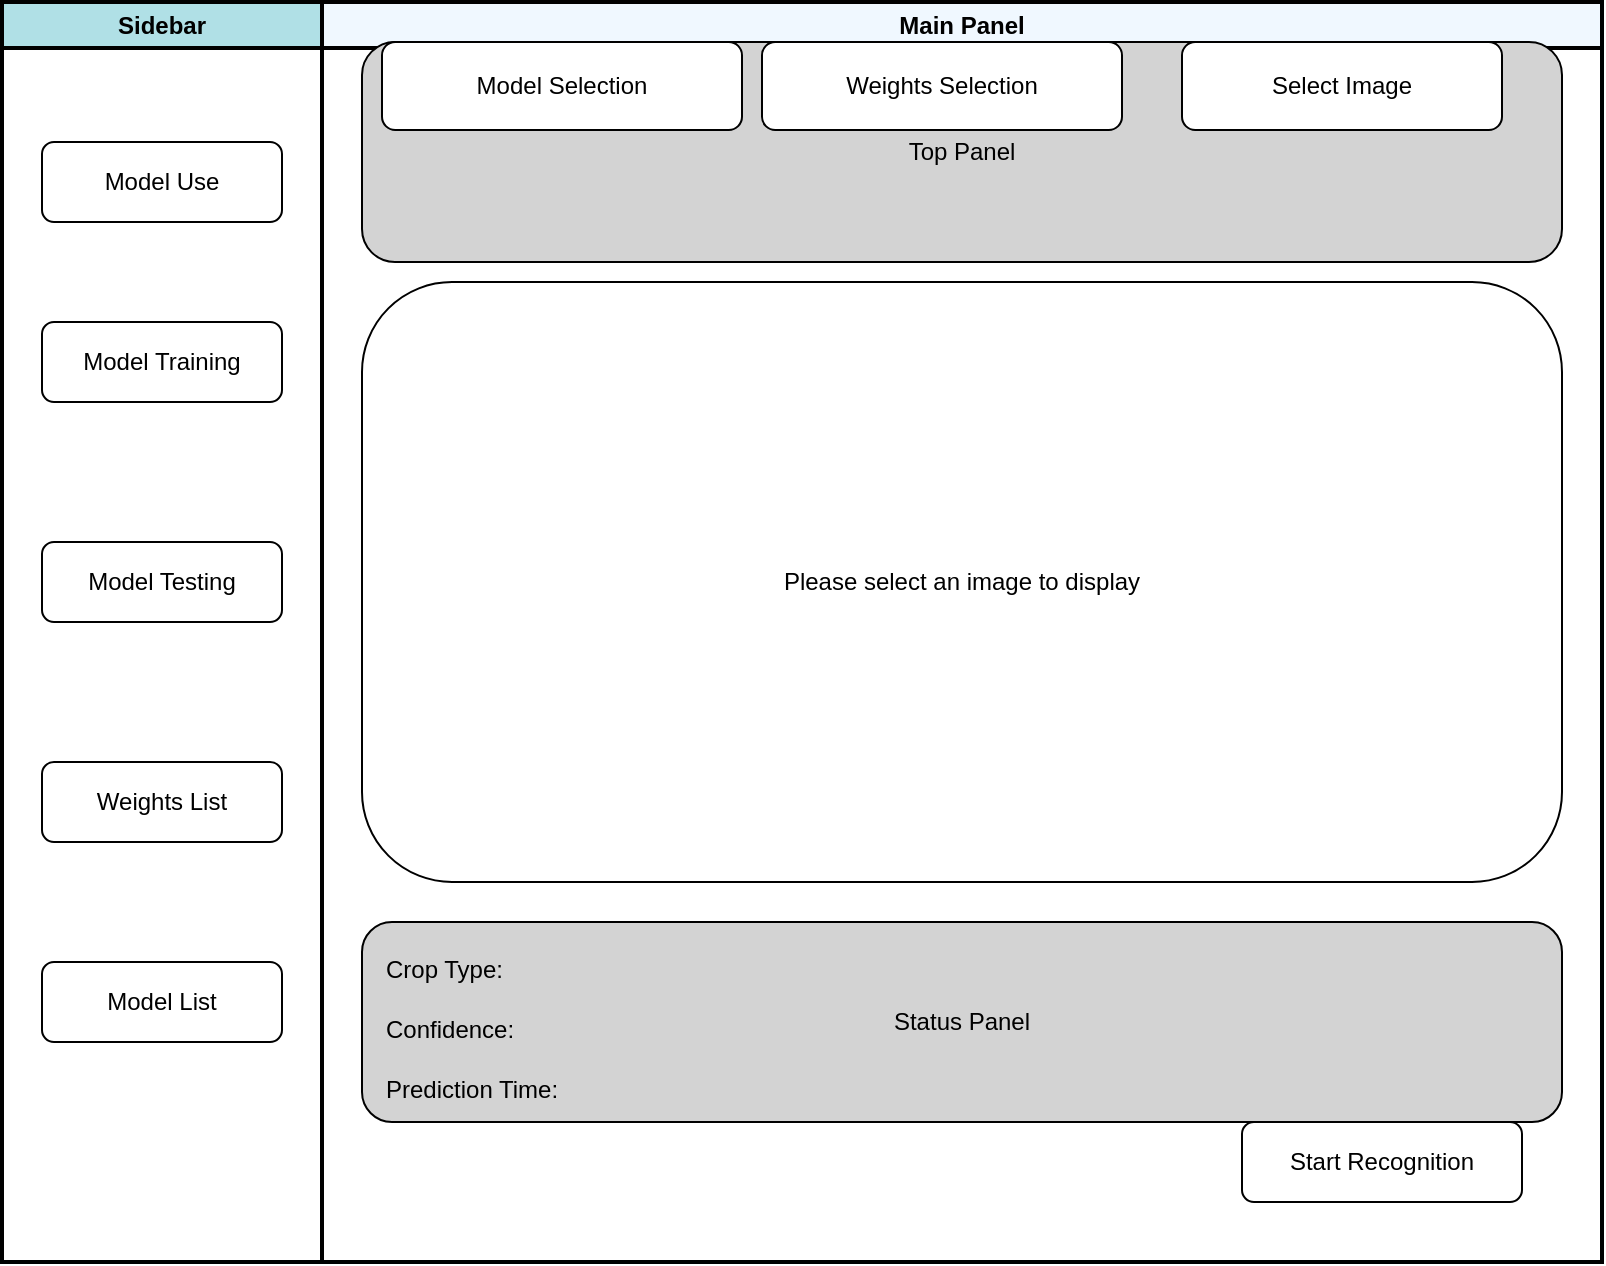 <mxfile version="24.8.4">
  <diagram name="Crop Recognition System" id="_j_C-YhAm6K_3GjZV8Pd">
    <mxGraphModel dx="2048" dy="725" grid="1" gridSize="10" guides="1" tooltips="1" connect="1" arrows="1" fold="1" page="1" pageScale="1" pageWidth="827" pageHeight="1169" math="0" shadow="0">
      <root>
        <mxCell id="0" />
        <mxCell id="1" parent="0" />
        <mxCell id="kBMecehKwhvIWLQXUeUL-2" value="Sidebar" style="swimlane;whiteSpace=wrap;html=1;strokeColor=#000000;strokeWidth=2;fillColor=#B0E0E6;" vertex="1" parent="1">
          <mxGeometry x="-20" y="20" width="160" height="630" as="geometry" />
        </mxCell>
        <mxCell id="kBMecehKwhvIWLQXUeUL-3" value="Model Use" style="rounded=1;whiteSpace=wrap;html=1;strokeColor=#000000;strokeWidth=1;" vertex="1" parent="kBMecehKwhvIWLQXUeUL-2">
          <mxGeometry x="20" y="70" width="120" height="40" as="geometry" />
        </mxCell>
        <mxCell id="kBMecehKwhvIWLQXUeUL-4" value="Model Training" style="rounded=1;whiteSpace=wrap;html=1;strokeColor=#000000;strokeWidth=1;" vertex="1" parent="kBMecehKwhvIWLQXUeUL-2">
          <mxGeometry x="20" y="160" width="120" height="40" as="geometry" />
        </mxCell>
        <mxCell id="kBMecehKwhvIWLQXUeUL-5" value="Model Testing" style="rounded=1;whiteSpace=wrap;html=1;strokeColor=#000000;strokeWidth=1;" vertex="1" parent="kBMecehKwhvIWLQXUeUL-2">
          <mxGeometry x="20" y="270" width="120" height="40" as="geometry" />
        </mxCell>
        <mxCell id="kBMecehKwhvIWLQXUeUL-6" value="Weights List" style="rounded=1;whiteSpace=wrap;html=1;strokeColor=#000000;strokeWidth=1;" vertex="1" parent="kBMecehKwhvIWLQXUeUL-2">
          <mxGeometry x="20" y="380" width="120" height="40" as="geometry" />
        </mxCell>
        <mxCell id="kBMecehKwhvIWLQXUeUL-7" value="Model List" style="rounded=1;whiteSpace=wrap;html=1;strokeColor=#000000;strokeWidth=1;" vertex="1" parent="kBMecehKwhvIWLQXUeUL-2">
          <mxGeometry x="20" y="480" width="120" height="40" as="geometry" />
        </mxCell>
        <mxCell id="kBMecehKwhvIWLQXUeUL-8" value="Main Panel" style="swimlane;whiteSpace=wrap;html=1;strokeColor=#000000;strokeWidth=2;fillColor=#F0F8FF;" vertex="1" parent="1">
          <mxGeometry x="140" y="20" width="640" height="630" as="geometry" />
        </mxCell>
        <mxCell id="kBMecehKwhvIWLQXUeUL-9" value="Top Panel" style="rounded=1;whiteSpace=wrap;html=1;strokeColor=#000000;strokeWidth=1;fillColor=#D3D3D3;" vertex="1" parent="kBMecehKwhvIWLQXUeUL-8">
          <mxGeometry x="20" y="20" width="600" height="110" as="geometry" />
        </mxCell>
        <mxCell id="kBMecehKwhvIWLQXUeUL-10" value="Model Selection" style="rounded=1;whiteSpace=wrap;html=1;strokeColor=#000000;strokeWidth=1;" vertex="1" parent="kBMecehKwhvIWLQXUeUL-9">
          <mxGeometry x="10" width="180" height="44" as="geometry" />
        </mxCell>
        <mxCell id="kBMecehKwhvIWLQXUeUL-11" value="Weights Selection" style="rounded=1;whiteSpace=wrap;html=1;strokeColor=#000000;strokeWidth=1;" vertex="1" parent="kBMecehKwhvIWLQXUeUL-9">
          <mxGeometry x="200" width="180" height="44" as="geometry" />
        </mxCell>
        <mxCell id="kBMecehKwhvIWLQXUeUL-12" value="Select Image" style="rounded=1;whiteSpace=wrap;html=1;strokeColor=#000000;strokeWidth=1;" vertex="1" parent="kBMecehKwhvIWLQXUeUL-9">
          <mxGeometry x="410" width="160" height="44" as="geometry" />
        </mxCell>
        <mxCell id="kBMecehKwhvIWLQXUeUL-13" value="Please select an image to display" style="rounded=1;whiteSpace=wrap;html=1;strokeColor=#000000;strokeWidth=1;fillColor=#FFFFFF;" vertex="1" parent="kBMecehKwhvIWLQXUeUL-8">
          <mxGeometry x="20" y="140" width="600" height="300" as="geometry" />
        </mxCell>
        <mxCell id="kBMecehKwhvIWLQXUeUL-14" value="Status Panel" style="rounded=1;whiteSpace=wrap;html=1;strokeColor=#000000;strokeWidth=1;fillColor=#D3D3D3;" vertex="1" parent="kBMecehKwhvIWLQXUeUL-8">
          <mxGeometry x="20" y="460" width="600" height="100" as="geometry" />
        </mxCell>
        <mxCell id="kBMecehKwhvIWLQXUeUL-15" value="Crop Type:" style="text;whiteSpace=wrap;html=1;strokeColor=none;" vertex="1" parent="kBMecehKwhvIWLQXUeUL-14">
          <mxGeometry x="10" y="10" width="180" height="20" as="geometry" />
        </mxCell>
        <mxCell id="kBMecehKwhvIWLQXUeUL-16" value="Confidence:" style="text;whiteSpace=wrap;html=1;strokeColor=none;" vertex="1" parent="kBMecehKwhvIWLQXUeUL-14">
          <mxGeometry x="10" y="40" width="180" height="20" as="geometry" />
        </mxCell>
        <mxCell id="kBMecehKwhvIWLQXUeUL-17" value="Prediction Time:" style="text;whiteSpace=wrap;html=1;strokeColor=none;" vertex="1" parent="kBMecehKwhvIWLQXUeUL-14">
          <mxGeometry x="10" y="70" width="180" height="20" as="geometry" />
        </mxCell>
        <mxCell id="kBMecehKwhvIWLQXUeUL-18" value="Start Recognition" style="rounded=1;whiteSpace=wrap;html=1;strokeColor=#000000;strokeWidth=1;" vertex="1" parent="kBMecehKwhvIWLQXUeUL-8">
          <mxGeometry x="460" y="560" width="140" height="40" as="geometry" />
        </mxCell>
      </root>
    </mxGraphModel>
  </diagram>
</mxfile>

